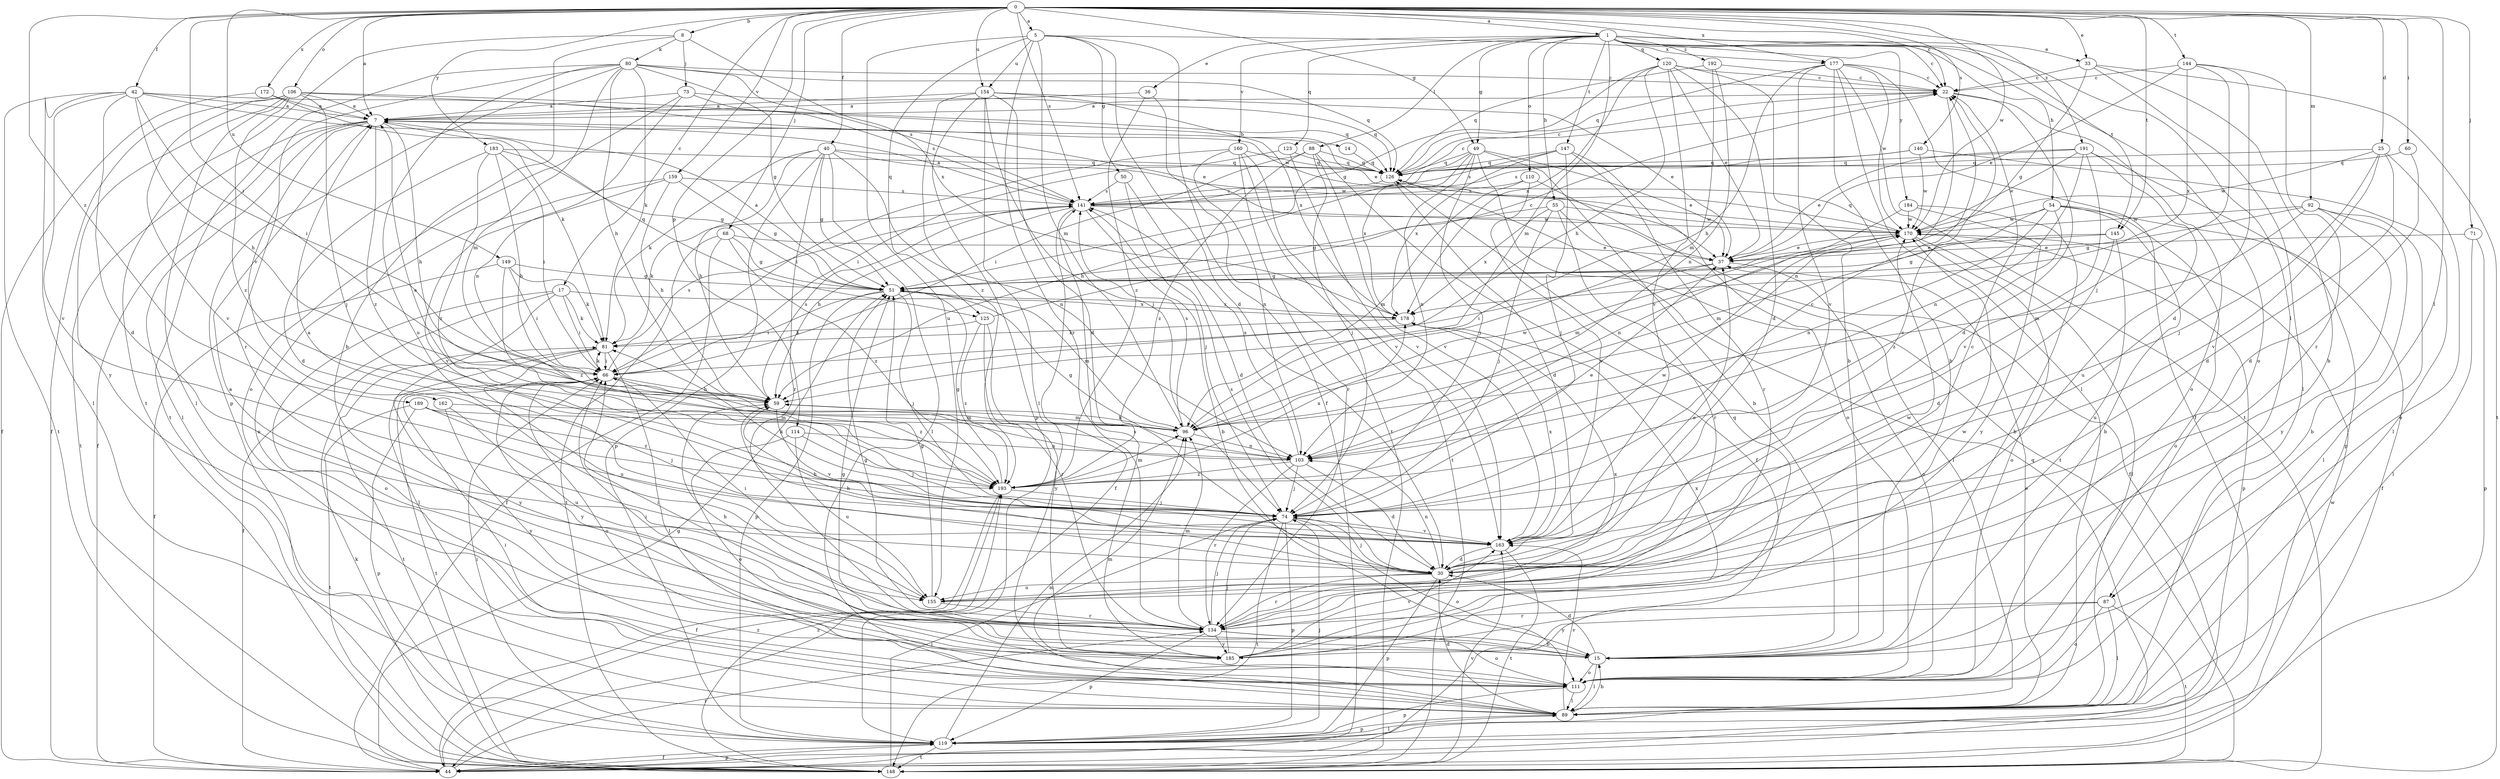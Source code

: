 strict digraph  {
0;
1;
5;
7;
8;
14;
15;
17;
22;
25;
30;
33;
36;
37;
40;
42;
44;
49;
50;
51;
54;
55;
59;
60;
66;
68;
71;
73;
74;
80;
81;
87;
88;
89;
92;
96;
103;
106;
110;
111;
114;
119;
120;
123;
125;
126;
134;
140;
141;
144;
145;
147;
148;
149;
154;
155;
159;
160;
162;
163;
170;
172;
177;
178;
183;
184;
185;
189;
191;
192;
193;
0 -> 1  [label=a];
0 -> 5  [label=a];
0 -> 7  [label=a];
0 -> 8  [label=b];
0 -> 17  [label=c];
0 -> 22  [label=c];
0 -> 25  [label=d];
0 -> 33  [label=e];
0 -> 40  [label=f];
0 -> 42  [label=f];
0 -> 49  [label=g];
0 -> 60  [label=i];
0 -> 66  [label=i];
0 -> 68  [label=j];
0 -> 71  [label=j];
0 -> 87  [label=l];
0 -> 92  [label=m];
0 -> 106  [label=o];
0 -> 114  [label=p];
0 -> 140  [label=s];
0 -> 141  [label=s];
0 -> 144  [label=t];
0 -> 145  [label=t];
0 -> 149  [label=u];
0 -> 154  [label=u];
0 -> 159  [label=v];
0 -> 170  [label=w];
0 -> 172  [label=x];
0 -> 177  [label=x];
0 -> 183  [label=y];
0 -> 189  [label=z];
0 -> 191  [label=z];
1 -> 22  [label=c];
1 -> 33  [label=e];
1 -> 36  [label=e];
1 -> 49  [label=g];
1 -> 54  [label=h];
1 -> 55  [label=h];
1 -> 87  [label=l];
1 -> 88  [label=l];
1 -> 96  [label=m];
1 -> 110  [label=o];
1 -> 111  [label=o];
1 -> 120  [label=q];
1 -> 123  [label=q];
1 -> 145  [label=t];
1 -> 147  [label=t];
1 -> 160  [label=v];
1 -> 184  [label=y];
1 -> 192  [label=z];
5 -> 30  [label=d];
5 -> 44  [label=f];
5 -> 50  [label=g];
5 -> 96  [label=m];
5 -> 125  [label=q];
5 -> 134  [label=r];
5 -> 154  [label=u];
5 -> 155  [label=u];
5 -> 177  [label=x];
7 -> 14  [label=b];
7 -> 44  [label=f];
7 -> 59  [label=h];
7 -> 89  [label=l];
7 -> 125  [label=q];
7 -> 148  [label=t];
7 -> 162  [label=v];
7 -> 193  [label=z];
8 -> 15  [label=b];
8 -> 73  [label=j];
8 -> 80  [label=k];
8 -> 148  [label=t];
8 -> 178  [label=x];
14 -> 126  [label=q];
15 -> 7  [label=a];
15 -> 30  [label=d];
15 -> 51  [label=g];
15 -> 66  [label=i];
15 -> 89  [label=l];
15 -> 111  [label=o];
17 -> 44  [label=f];
17 -> 66  [label=i];
17 -> 81  [label=k];
17 -> 89  [label=l];
17 -> 111  [label=o];
17 -> 178  [label=x];
22 -> 7  [label=a];
22 -> 30  [label=d];
22 -> 103  [label=n];
22 -> 111  [label=o];
25 -> 30  [label=d];
25 -> 74  [label=j];
25 -> 111  [label=o];
25 -> 126  [label=q];
25 -> 163  [label=v];
25 -> 170  [label=w];
30 -> 22  [label=c];
30 -> 37  [label=e];
30 -> 59  [label=h];
30 -> 74  [label=j];
30 -> 103  [label=n];
30 -> 119  [label=p];
30 -> 134  [label=r];
30 -> 141  [label=s];
30 -> 155  [label=u];
33 -> 15  [label=b];
33 -> 22  [label=c];
33 -> 51  [label=g];
33 -> 89  [label=l];
33 -> 148  [label=t];
36 -> 7  [label=a];
36 -> 148  [label=t];
36 -> 193  [label=z];
37 -> 51  [label=g];
37 -> 66  [label=i];
37 -> 111  [label=o];
40 -> 51  [label=g];
40 -> 59  [label=h];
40 -> 81  [label=k];
40 -> 89  [label=l];
40 -> 103  [label=n];
40 -> 119  [label=p];
40 -> 126  [label=q];
40 -> 134  [label=r];
40 -> 170  [label=w];
42 -> 7  [label=a];
42 -> 30  [label=d];
42 -> 37  [label=e];
42 -> 59  [label=h];
42 -> 66  [label=i];
42 -> 89  [label=l];
42 -> 148  [label=t];
42 -> 163  [label=v];
42 -> 170  [label=w];
44 -> 51  [label=g];
44 -> 119  [label=p];
44 -> 134  [label=r];
44 -> 170  [label=w];
44 -> 193  [label=z];
49 -> 15  [label=b];
49 -> 37  [label=e];
49 -> 59  [label=h];
49 -> 74  [label=j];
49 -> 103  [label=n];
49 -> 126  [label=q];
49 -> 148  [label=t];
49 -> 178  [label=x];
50 -> 30  [label=d];
50 -> 74  [label=j];
50 -> 141  [label=s];
51 -> 7  [label=a];
51 -> 66  [label=i];
51 -> 74  [label=j];
51 -> 96  [label=m];
51 -> 119  [label=p];
51 -> 178  [label=x];
54 -> 15  [label=b];
54 -> 44  [label=f];
54 -> 96  [label=m];
54 -> 103  [label=n];
54 -> 111  [label=o];
54 -> 170  [label=w];
54 -> 193  [label=z];
55 -> 51  [label=g];
55 -> 74  [label=j];
55 -> 89  [label=l];
55 -> 134  [label=r];
55 -> 170  [label=w];
55 -> 178  [label=x];
59 -> 96  [label=m];
59 -> 141  [label=s];
59 -> 163  [label=v];
60 -> 30  [label=d];
60 -> 126  [label=q];
66 -> 59  [label=h];
66 -> 81  [label=k];
66 -> 111  [label=o];
66 -> 141  [label=s];
66 -> 148  [label=t];
66 -> 185  [label=y];
66 -> 193  [label=z];
68 -> 37  [label=e];
68 -> 44  [label=f];
68 -> 51  [label=g];
68 -> 148  [label=t];
68 -> 193  [label=z];
71 -> 37  [label=e];
71 -> 89  [label=l];
71 -> 119  [label=p];
73 -> 7  [label=a];
73 -> 37  [label=e];
73 -> 103  [label=n];
73 -> 111  [label=o];
73 -> 126  [label=q];
74 -> 22  [label=c];
74 -> 81  [label=k];
74 -> 111  [label=o];
74 -> 119  [label=p];
74 -> 148  [label=t];
74 -> 163  [label=v];
74 -> 170  [label=w];
80 -> 22  [label=c];
80 -> 51  [label=g];
80 -> 59  [label=h];
80 -> 81  [label=k];
80 -> 96  [label=m];
80 -> 119  [label=p];
80 -> 126  [label=q];
80 -> 134  [label=r];
80 -> 141  [label=s];
80 -> 148  [label=t];
80 -> 155  [label=u];
81 -> 66  [label=i];
81 -> 89  [label=l];
81 -> 148  [label=t];
81 -> 155  [label=u];
81 -> 185  [label=y];
87 -> 89  [label=l];
87 -> 111  [label=o];
87 -> 134  [label=r];
87 -> 148  [label=t];
87 -> 185  [label=y];
88 -> 44  [label=f];
88 -> 66  [label=i];
88 -> 74  [label=j];
88 -> 126  [label=q];
88 -> 163  [label=v];
88 -> 193  [label=z];
89 -> 15  [label=b];
89 -> 30  [label=d];
89 -> 37  [label=e];
89 -> 66  [label=i];
89 -> 119  [label=p];
89 -> 163  [label=v];
92 -> 15  [label=b];
92 -> 51  [label=g];
92 -> 89  [label=l];
92 -> 96  [label=m];
92 -> 170  [label=w];
92 -> 185  [label=y];
96 -> 59  [label=h];
96 -> 103  [label=n];
96 -> 141  [label=s];
96 -> 170  [label=w];
103 -> 7  [label=a];
103 -> 30  [label=d];
103 -> 51  [label=g];
103 -> 74  [label=j];
103 -> 134  [label=r];
103 -> 141  [label=s];
103 -> 193  [label=z];
106 -> 7  [label=a];
106 -> 44  [label=f];
106 -> 74  [label=j];
106 -> 89  [label=l];
106 -> 126  [label=q];
106 -> 141  [label=s];
106 -> 163  [label=v];
106 -> 185  [label=y];
106 -> 193  [label=z];
110 -> 44  [label=f];
110 -> 96  [label=m];
110 -> 141  [label=s];
110 -> 163  [label=v];
111 -> 89  [label=l];
111 -> 96  [label=m];
111 -> 119  [label=p];
114 -> 74  [label=j];
114 -> 103  [label=n];
114 -> 111  [label=o];
114 -> 155  [label=u];
119 -> 44  [label=f];
119 -> 66  [label=i];
119 -> 74  [label=j];
119 -> 89  [label=l];
119 -> 96  [label=m];
119 -> 126  [label=q];
119 -> 148  [label=t];
120 -> 15  [label=b];
120 -> 22  [label=c];
120 -> 30  [label=d];
120 -> 37  [label=e];
120 -> 51  [label=g];
120 -> 59  [label=h];
120 -> 163  [label=v];
120 -> 178  [label=x];
123 -> 66  [label=i];
123 -> 126  [label=q];
123 -> 163  [label=v];
125 -> 22  [label=c];
125 -> 81  [label=k];
125 -> 134  [label=r];
125 -> 185  [label=y];
125 -> 193  [label=z];
126 -> 22  [label=c];
126 -> 30  [label=d];
126 -> 141  [label=s];
134 -> 15  [label=b];
134 -> 51  [label=g];
134 -> 59  [label=h];
134 -> 66  [label=i];
134 -> 74  [label=j];
134 -> 96  [label=m];
134 -> 111  [label=o];
134 -> 119  [label=p];
134 -> 170  [label=w];
134 -> 178  [label=x];
134 -> 185  [label=y];
140 -> 89  [label=l];
140 -> 126  [label=q];
140 -> 141  [label=s];
140 -> 170  [label=w];
141 -> 7  [label=a];
141 -> 15  [label=b];
141 -> 22  [label=c];
141 -> 44  [label=f];
141 -> 59  [label=h];
141 -> 81  [label=k];
141 -> 170  [label=w];
144 -> 22  [label=c];
144 -> 30  [label=d];
144 -> 37  [label=e];
144 -> 74  [label=j];
144 -> 134  [label=r];
144 -> 178  [label=x];
145 -> 30  [label=d];
145 -> 37  [label=e];
145 -> 51  [label=g];
145 -> 155  [label=u];
147 -> 74  [label=j];
147 -> 111  [label=o];
147 -> 126  [label=q];
147 -> 134  [label=r];
147 -> 141  [label=s];
147 -> 178  [label=x];
148 -> 74  [label=j];
148 -> 81  [label=k];
148 -> 163  [label=v];
148 -> 193  [label=z];
149 -> 44  [label=f];
149 -> 51  [label=g];
149 -> 66  [label=i];
149 -> 81  [label=k];
149 -> 193  [label=z];
154 -> 7  [label=a];
154 -> 30  [label=d];
154 -> 37  [label=e];
154 -> 74  [label=j];
154 -> 89  [label=l];
154 -> 119  [label=p];
154 -> 178  [label=x];
154 -> 193  [label=z];
155 -> 22  [label=c];
155 -> 51  [label=g];
155 -> 66  [label=i];
155 -> 134  [label=r];
155 -> 170  [label=w];
159 -> 51  [label=g];
159 -> 59  [label=h];
159 -> 111  [label=o];
159 -> 141  [label=s];
159 -> 163  [label=v];
160 -> 66  [label=i];
160 -> 103  [label=n];
160 -> 126  [label=q];
160 -> 134  [label=r];
160 -> 148  [label=t];
160 -> 163  [label=v];
162 -> 96  [label=m];
162 -> 155  [label=u];
162 -> 185  [label=y];
163 -> 7  [label=a];
163 -> 30  [label=d];
163 -> 59  [label=h];
163 -> 148  [label=t];
163 -> 178  [label=x];
170 -> 37  [label=e];
170 -> 89  [label=l];
170 -> 96  [label=m];
170 -> 111  [label=o];
170 -> 119  [label=p];
170 -> 126  [label=q];
172 -> 7  [label=a];
172 -> 44  [label=f];
172 -> 81  [label=k];
177 -> 15  [label=b];
177 -> 22  [label=c];
177 -> 44  [label=f];
177 -> 59  [label=h];
177 -> 89  [label=l];
177 -> 126  [label=q];
177 -> 148  [label=t];
177 -> 163  [label=v];
177 -> 170  [label=w];
178 -> 81  [label=k];
183 -> 30  [label=d];
183 -> 51  [label=g];
183 -> 59  [label=h];
183 -> 66  [label=i];
183 -> 126  [label=q];
183 -> 193  [label=z];
184 -> 15  [label=b];
184 -> 103  [label=n];
184 -> 170  [label=w];
184 -> 185  [label=y];
185 -> 74  [label=j];
185 -> 126  [label=q];
185 -> 141  [label=s];
185 -> 163  [label=v];
185 -> 178  [label=x];
189 -> 74  [label=j];
189 -> 96  [label=m];
189 -> 119  [label=p];
189 -> 148  [label=t];
189 -> 193  [label=z];
191 -> 37  [label=e];
191 -> 103  [label=n];
191 -> 119  [label=p];
191 -> 126  [label=q];
191 -> 155  [label=u];
191 -> 163  [label=v];
191 -> 170  [label=w];
192 -> 22  [label=c];
192 -> 96  [label=m];
192 -> 103  [label=n];
192 -> 126  [label=q];
193 -> 37  [label=e];
193 -> 44  [label=f];
193 -> 51  [label=g];
193 -> 74  [label=j];
193 -> 96  [label=m];
193 -> 178  [label=x];
}
